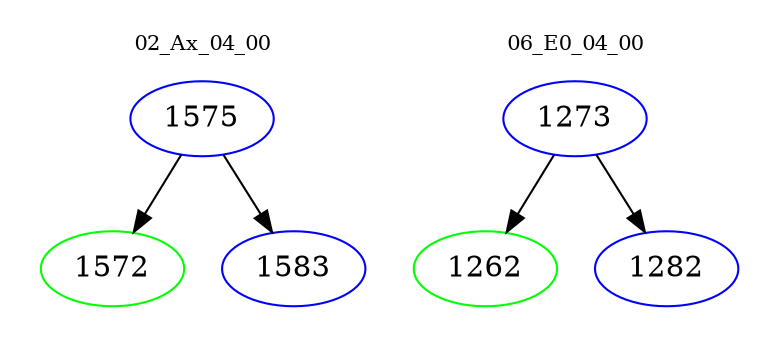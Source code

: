 digraph{
subgraph cluster_0 {
color = white
label = "02_Ax_04_00";
fontsize=10;
T0_1575 [label="1575", color="blue"]
T0_1575 -> T0_1572 [color="black"]
T0_1572 [label="1572", color="green"]
T0_1575 -> T0_1583 [color="black"]
T0_1583 [label="1583", color="blue"]
}
subgraph cluster_1 {
color = white
label = "06_E0_04_00";
fontsize=10;
T1_1273 [label="1273", color="blue"]
T1_1273 -> T1_1262 [color="black"]
T1_1262 [label="1262", color="green"]
T1_1273 -> T1_1282 [color="black"]
T1_1282 [label="1282", color="blue"]
}
}
